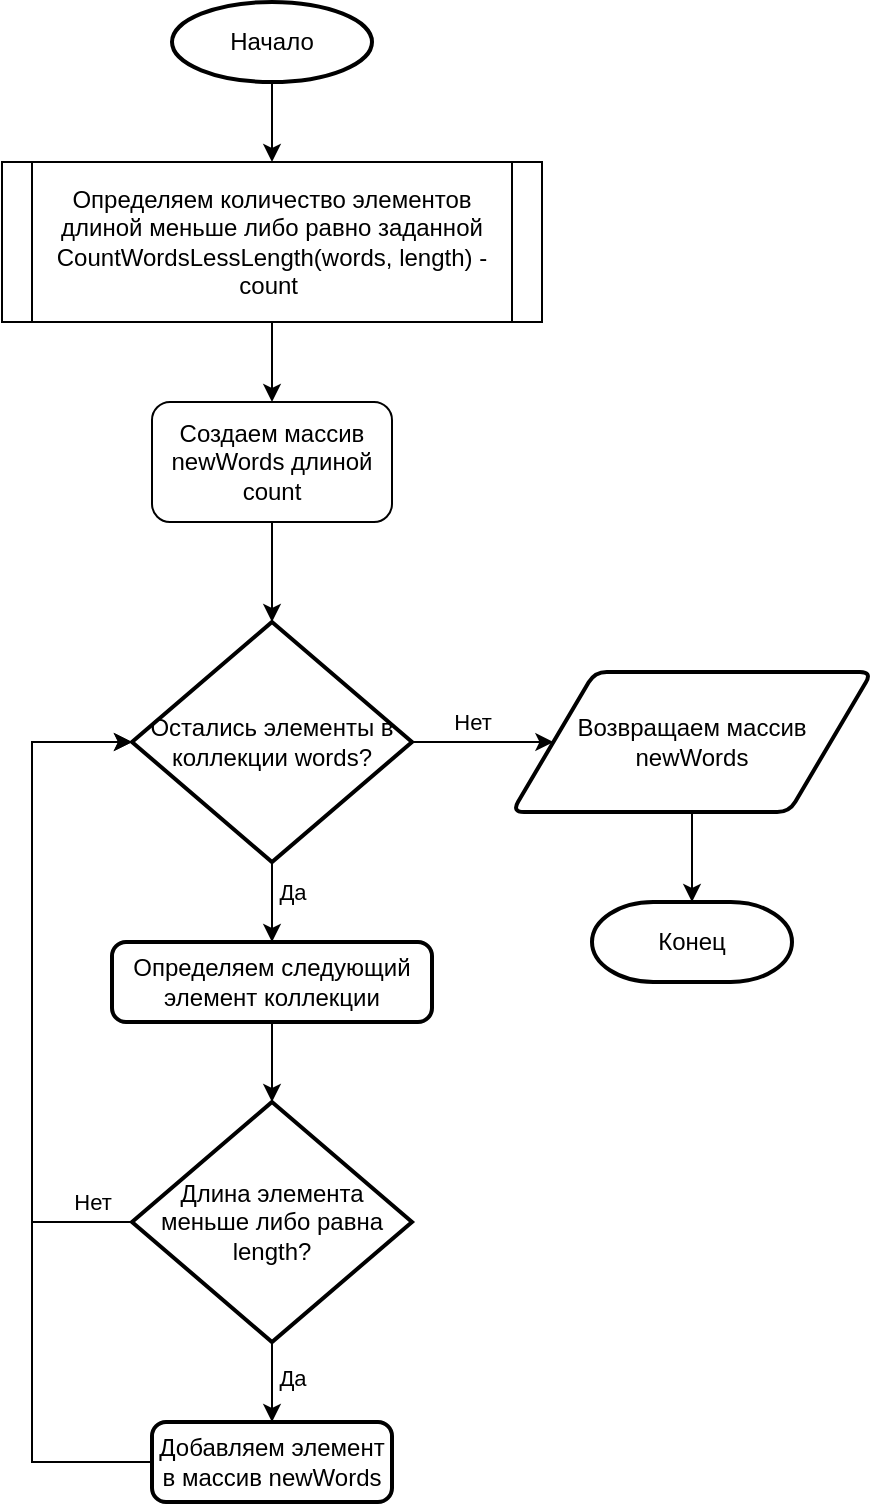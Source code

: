 <mxfile version="17.5.0"><diagram id="00q_i9EiwTncpmHlh4YH" name="Page-1"><mxGraphModel dx="830" dy="1859" grid="1" gridSize="10" guides="1" tooltips="1" connect="1" arrows="1" fold="1" page="1" pageScale="1" pageWidth="827" pageHeight="1169" math="0" shadow="0"><root><mxCell id="0"/><mxCell id="1" parent="0"/><mxCell id="mx7emqb9QIaD1D733brI-32" value="" style="edgeStyle=orthogonalEdgeStyle;rounded=0;orthogonalLoop=1;jettySize=auto;html=1;fontColor=#000000;" edge="1" parent="1" source="mx7emqb9QIaD1D733brI-1" target="mx7emqb9QIaD1D733brI-31"><mxGeometry relative="1" as="geometry"/></mxCell><mxCell id="mx7emqb9QIaD1D733brI-1" value="Начало" style="strokeWidth=2;html=1;shape=mxgraph.flowchart.start_1;whiteSpace=wrap;" vertex="1" parent="1"><mxGeometry x="310" width="100" height="40" as="geometry"/></mxCell><mxCell id="mx7emqb9QIaD1D733brI-18" value="" style="edgeStyle=orthogonalEdgeStyle;rounded=0;orthogonalLoop=1;jettySize=auto;html=1;" edge="1" parent="1" source="mx7emqb9QIaD1D733brI-7" target="mx7emqb9QIaD1D733brI-17"><mxGeometry relative="1" as="geometry"/></mxCell><mxCell id="mx7emqb9QIaD1D733brI-20" value="Да" style="edgeLabel;html=1;align=center;verticalAlign=middle;resizable=0;points=[];" vertex="1" connectable="0" parent="mx7emqb9QIaD1D733brI-18"><mxGeometry x="-0.25" y="1" relative="1" as="geometry"><mxPoint x="9" as="offset"/></mxGeometry></mxCell><mxCell id="mx7emqb9QIaD1D733brI-22" value="" style="edgeStyle=orthogonalEdgeStyle;rounded=0;orthogonalLoop=1;jettySize=auto;html=1;" edge="1" parent="1" source="mx7emqb9QIaD1D733brI-7" target="mx7emqb9QIaD1D733brI-21"><mxGeometry relative="1" as="geometry"/></mxCell><mxCell id="mx7emqb9QIaD1D733brI-23" value="Нет" style="edgeLabel;html=1;align=center;verticalAlign=middle;resizable=0;points=[];" vertex="1" connectable="0" parent="mx7emqb9QIaD1D733brI-22"><mxGeometry x="-0.151" relative="1" as="geometry"><mxPoint y="-10" as="offset"/></mxGeometry></mxCell><mxCell id="mx7emqb9QIaD1D733brI-7" value="Остались элементы в коллекции words?" style="strokeWidth=2;html=1;shape=mxgraph.flowchart.decision;whiteSpace=wrap;" vertex="1" parent="1"><mxGeometry x="290" y="310" width="140" height="120" as="geometry"/></mxCell><mxCell id="mx7emqb9QIaD1D733brI-13" value="" style="edgeStyle=orthogonalEdgeStyle;rounded=0;orthogonalLoop=1;jettySize=auto;html=1;" edge="1" parent="1" source="mx7emqb9QIaD1D733brI-9" target="mx7emqb9QIaD1D733brI-11"><mxGeometry relative="1" as="geometry"/></mxCell><mxCell id="mx7emqb9QIaD1D733brI-14" value="Да" style="edgeLabel;html=1;align=center;verticalAlign=middle;resizable=0;points=[];" vertex="1" connectable="0" parent="mx7emqb9QIaD1D733brI-13"><mxGeometry x="-0.1" y="1" relative="1" as="geometry"><mxPoint x="9" as="offset"/></mxGeometry></mxCell><mxCell id="mx7emqb9QIaD1D733brI-15" value="Нет" style="edgeStyle=orthogonalEdgeStyle;rounded=0;orthogonalLoop=1;jettySize=auto;html=1;entryX=0;entryY=0.5;entryDx=0;entryDy=0;entryPerimeter=0;exitX=0;exitY=0.5;exitDx=0;exitDy=0;exitPerimeter=0;" edge="1" parent="1" source="mx7emqb9QIaD1D733brI-9" target="mx7emqb9QIaD1D733brI-7"><mxGeometry x="-0.882" y="-10" relative="1" as="geometry"><Array as="points"><mxPoint x="240" y="610"/><mxPoint x="240" y="370"/></Array><mxPoint as="offset"/></mxGeometry></mxCell><mxCell id="mx7emqb9QIaD1D733brI-9" value="Длина элемента меньше либо равна length?" style="strokeWidth=2;html=1;shape=mxgraph.flowchart.decision;whiteSpace=wrap;" vertex="1" parent="1"><mxGeometry x="290" y="550" width="140" height="120" as="geometry"/></mxCell><mxCell id="mx7emqb9QIaD1D733brI-16" style="edgeStyle=orthogonalEdgeStyle;rounded=0;orthogonalLoop=1;jettySize=auto;html=1;entryX=0;entryY=0.5;entryDx=0;entryDy=0;entryPerimeter=0;" edge="1" parent="1" source="mx7emqb9QIaD1D733brI-11" target="mx7emqb9QIaD1D733brI-7"><mxGeometry relative="1" as="geometry"><Array as="points"><mxPoint x="240" y="730"/><mxPoint x="240" y="370"/></Array></mxGeometry></mxCell><mxCell id="mx7emqb9QIaD1D733brI-11" value="Добавляем элемент в массив newWords" style="rounded=1;whiteSpace=wrap;html=1;absoluteArcSize=1;arcSize=14;strokeWidth=2;" vertex="1" parent="1"><mxGeometry x="300" y="710" width="120" height="40" as="geometry"/></mxCell><mxCell id="mx7emqb9QIaD1D733brI-19" value="" style="edgeStyle=orthogonalEdgeStyle;rounded=0;orthogonalLoop=1;jettySize=auto;html=1;" edge="1" parent="1" source="mx7emqb9QIaD1D733brI-17" target="mx7emqb9QIaD1D733brI-9"><mxGeometry relative="1" as="geometry"/></mxCell><mxCell id="mx7emqb9QIaD1D733brI-17" value="Определяем следующий элемент коллекции" style="rounded=1;whiteSpace=wrap;html=1;absoluteArcSize=1;arcSize=14;strokeWidth=2;" vertex="1" parent="1"><mxGeometry x="280" y="470" width="160" height="40" as="geometry"/></mxCell><mxCell id="mx7emqb9QIaD1D733brI-25" value="" style="edgeStyle=orthogonalEdgeStyle;rounded=0;orthogonalLoop=1;jettySize=auto;html=1;" edge="1" parent="1" source="mx7emqb9QIaD1D733brI-21" target="mx7emqb9QIaD1D733brI-24"><mxGeometry relative="1" as="geometry"/></mxCell><mxCell id="mx7emqb9QIaD1D733brI-21" value="Возвращаем массив &lt;br&gt;newWords" style="shape=parallelogram;html=1;strokeWidth=2;perimeter=parallelogramPerimeter;whiteSpace=wrap;rounded=1;arcSize=12;size=0.23;" vertex="1" parent="1"><mxGeometry x="480" y="335" width="180" height="70" as="geometry"/></mxCell><mxCell id="mx7emqb9QIaD1D733brI-24" value="Конец" style="strokeWidth=2;html=1;shape=mxgraph.flowchart.terminator;whiteSpace=wrap;" vertex="1" parent="1"><mxGeometry x="520" y="450" width="100" height="40" as="geometry"/></mxCell><mxCell id="mx7emqb9QIaD1D733brI-34" value="" style="edgeStyle=orthogonalEdgeStyle;rounded=0;orthogonalLoop=1;jettySize=auto;html=1;fontColor=#000000;" edge="1" parent="1" source="mx7emqb9QIaD1D733brI-31" target="mx7emqb9QIaD1D733brI-33"><mxGeometry relative="1" as="geometry"/></mxCell><mxCell id="mx7emqb9QIaD1D733brI-31" value="Определяем количество элементов длиной меньше либо равно заданной&lt;br&gt;CountWordsLessLength(words, length) - count&amp;nbsp;" style="shape=process;whiteSpace=wrap;html=1;backgroundOutline=1;fontColor=#000000;size=0.056;" vertex="1" parent="1"><mxGeometry x="225" y="80" width="270" height="80" as="geometry"/></mxCell><mxCell id="mx7emqb9QIaD1D733brI-35" value="" style="edgeStyle=orthogonalEdgeStyle;rounded=0;orthogonalLoop=1;jettySize=auto;html=1;fontColor=#000000;" edge="1" parent="1" source="mx7emqb9QIaD1D733brI-33" target="mx7emqb9QIaD1D733brI-7"><mxGeometry relative="1" as="geometry"/></mxCell><mxCell id="mx7emqb9QIaD1D733brI-33" value="Создаем массив newWords длиной count" style="rounded=1;whiteSpace=wrap;html=1;fontColor=#000000;" vertex="1" parent="1"><mxGeometry x="300" y="200" width="120" height="60" as="geometry"/></mxCell></root></mxGraphModel></diagram></mxfile>